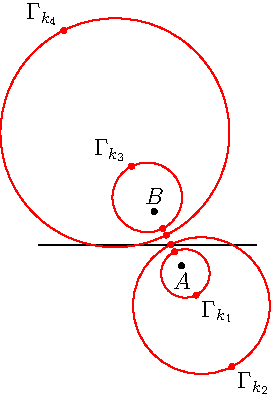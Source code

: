 size(7cm);
pair a = (1,-3);
pair b = (-3,5);
draw((-20,0)--(12,0));
dot(a,black +3); label("$A$",a,S);
dot(b,black +3); label("$B$",b,N);

real k = 0.35;

pair gm = (a-k*b)/(1-k);
pair gp = (a+k*b)/(1+k);
pair c = (gm + gp)/2 ;
real r = length(gp - gm)/2 ;
path Niv = circle(c,r);
dot(gm,red +3); dot(gp,red +3);
draw(Niv, red);
label("$\Gamma_{k_1}$",gm, SE);

k = 0.65;
gm = (a-k*b)/(1-k);
gp = (a+k*b)/(1+k);
c = (gm + gp)/2 ;
r = length(gp - gm)/2 ;
Niv = circle(c,r);
dot(gm,red +3); dot(gp,red +3);
draw(Niv, red);
label("$\Gamma_{k_2}$",gm, SE);

k = 2.2;
gm = (a-k*b)/(1-k);
gp = (a+k*b)/(1+k);
c = (gm + gp)/2 ;
r = length(gp - gm)/2 ;
Niv = circle(c,r);
dot(gm,red +3); dot(gp,red +3);
draw(Niv, red);
label("$\Gamma_{k_3}$",gm, NW);

k = 1.3;
gm = (a-k*b)/(1-k);
gp = (a+k*b)/(1+k);
c = (gm + gp)/2 ;
r = length(gp - gm)/2 ;
Niv = circle(c,r);
dot(gm,red +3); dot(gp,red +3);
draw(Niv, red);
label("$\Gamma_{k_4}$",gm, NW);


